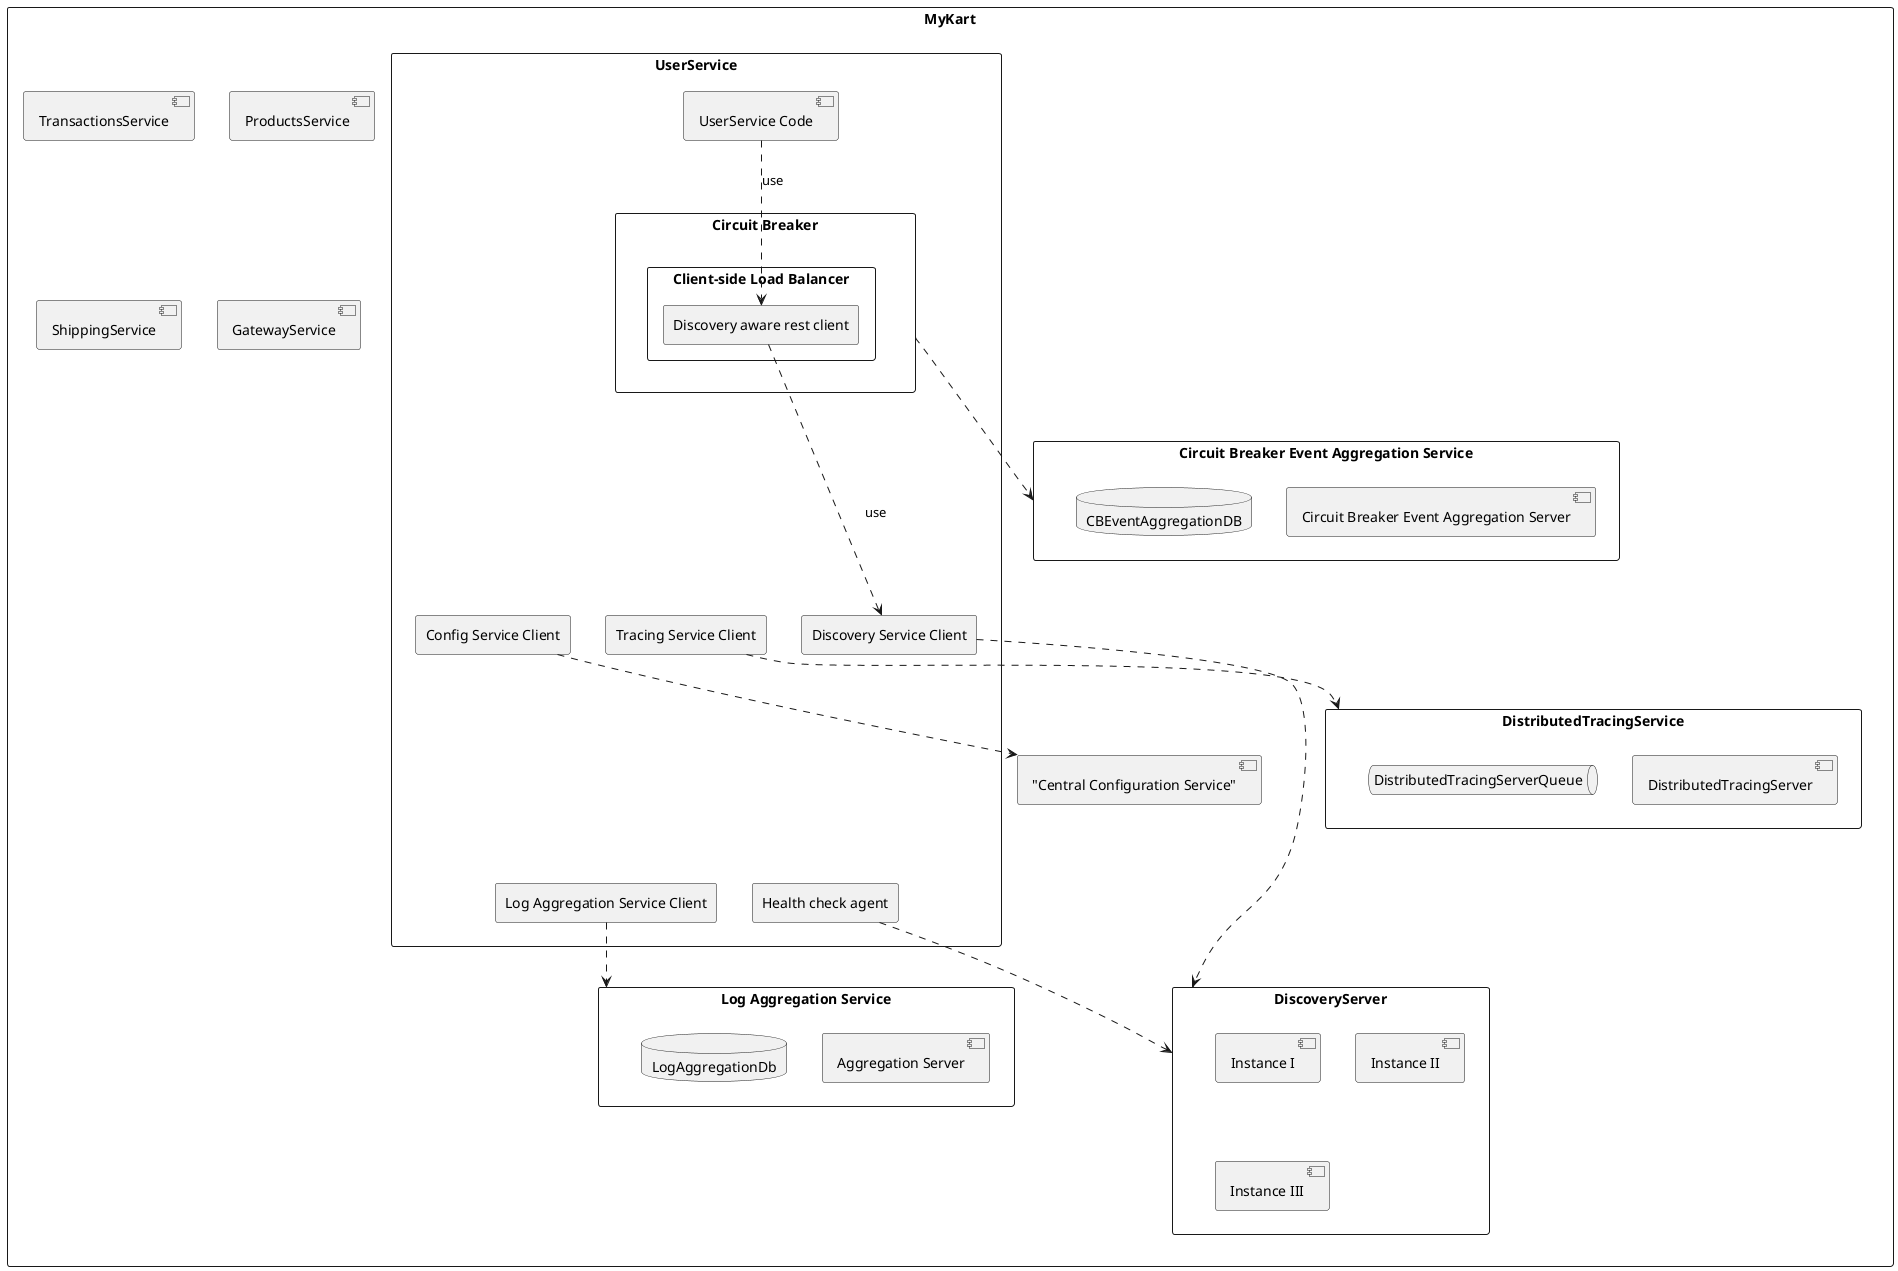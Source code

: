 @startuml
rectangle MyKart {
'top to bottom direction
'left to right direction

[TransactionsService]
[ProductsService]
[ShippingService]

'collections GatewayService
[GatewayService]

rectangle [DiscoveryServer] as ds {
    [Instance I]
    [Instance II]
    [Instance III]
}

rectangle "Log Aggregation Service" as las {
    'collections [Aggregation Server]
    [Aggregation Server]
    database LogAggregationDb

}

rectangle [UserService] {
    [UserService Code] as usc

    rectangle "Circuit Breaker" as cb {

        rectangle "Client-side Load Balancer" {

            rectangle "Discovery aware rest client" as darc {
            }
        }

    }

    together {
        rectangle "Config Service Client" as csc {
        }

        rectangle "Discovery Service Client" as dsc {
        }

        rectangle "Tracing Service Client" as tsc {
        }
    }

    together {
        rectangle "Log Aggregation Service Client" as lasc {
        }

        rectangle "Health check agent" as hca {
        }
    }

    usc ..> darc :use
    darc ..> dsc :use
    tsc .[hidden]..> hca
    darc .[hidden]..> tsc
    darc .[hidden]..> csc
}


'collections "Central Configuration Service" as ccs
["Central Configuration Service"] as ccs

rectangle [DistributedTracingService]  as dts {
'    collections [DistributedTracingServer]
    [DistributedTracingServer]

    queue DistributedTracingServerQueue
}

rectangle "Circuit Breaker Event Aggregation Service"  as cbeas {
'    collections [Circuit Breaker Event Aggregation Server]
    [Circuit Breaker Event Aggregation Server]
    database CBEventAggregationDB
}

dsc ..> ds
csc ..> ccs
lasc ..> las
tsc ..> dts
hca ..> ds
cb ..> cbeas

'collections DiscoveryServer
'collections ProductsService
'collections UserService
'collections TransactionsService
'collections ShippingService

@enduml